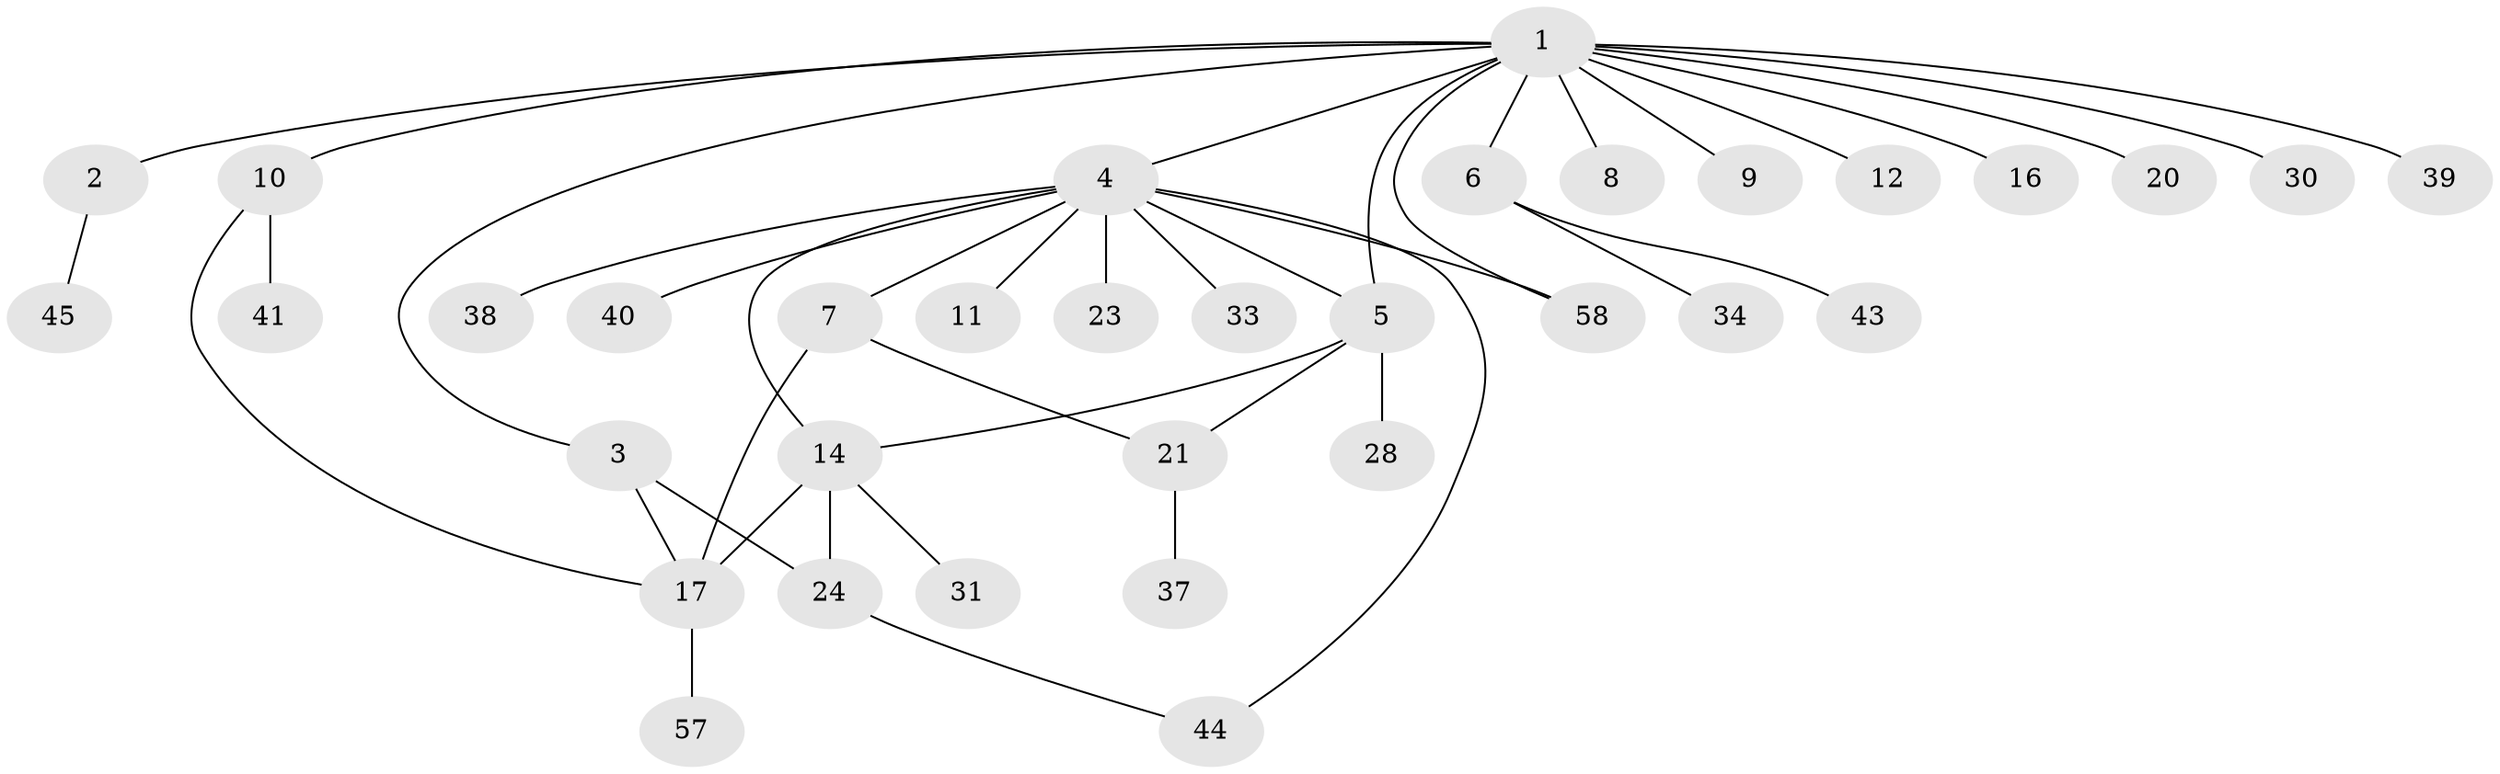 // original degree distribution, {14: 0.014492753623188406, 2: 0.2463768115942029, 3: 0.11594202898550725, 11: 0.014492753623188406, 6: 0.014492753623188406, 4: 0.028985507246376812, 1: 0.5072463768115942, 5: 0.043478260869565216, 9: 0.014492753623188406}
// Generated by graph-tools (version 1.1) at 2025/18/03/04/25 18:18:02]
// undirected, 34 vertices, 42 edges
graph export_dot {
graph [start="1"]
  node [color=gray90,style=filled];
  1;
  2;
  3;
  4;
  5 [super="+66"];
  6;
  7 [super="+22+67+18"];
  8;
  9;
  10 [super="+35+50+13+26"];
  11;
  12;
  14 [super="+15+46"];
  16;
  17 [super="+25+29+59+60+53"];
  20 [super="+55+52+27"];
  21 [super="+36"];
  23;
  24;
  28 [super="+32"];
  30 [super="+61"];
  31 [super="+47+51"];
  33;
  34;
  37;
  38;
  39 [super="+42"];
  40;
  41;
  43;
  44 [super="+65"];
  45;
  57 [super="+63"];
  58 [super="+69"];
  1 -- 2;
  1 -- 3;
  1 -- 4;
  1 -- 5;
  1 -- 6;
  1 -- 8;
  1 -- 9;
  1 -- 10;
  1 -- 12;
  1 -- 16;
  1 -- 20;
  1 -- 30;
  1 -- 39;
  1 -- 58;
  2 -- 45;
  3 -- 17;
  3 -- 24;
  4 -- 5;
  4 -- 7;
  4 -- 11;
  4 -- 14;
  4 -- 23;
  4 -- 33;
  4 -- 38;
  4 -- 40;
  4 -- 44;
  4 -- 58;
  5 -- 14;
  5 -- 21;
  5 -- 28;
  6 -- 34;
  6 -- 43;
  7 -- 21;
  7 -- 17;
  10 -- 17;
  10 -- 41;
  14 -- 31;
  14 -- 24;
  14 -- 17 [weight=2];
  17 -- 57;
  21 -- 37;
  24 -- 44;
}
